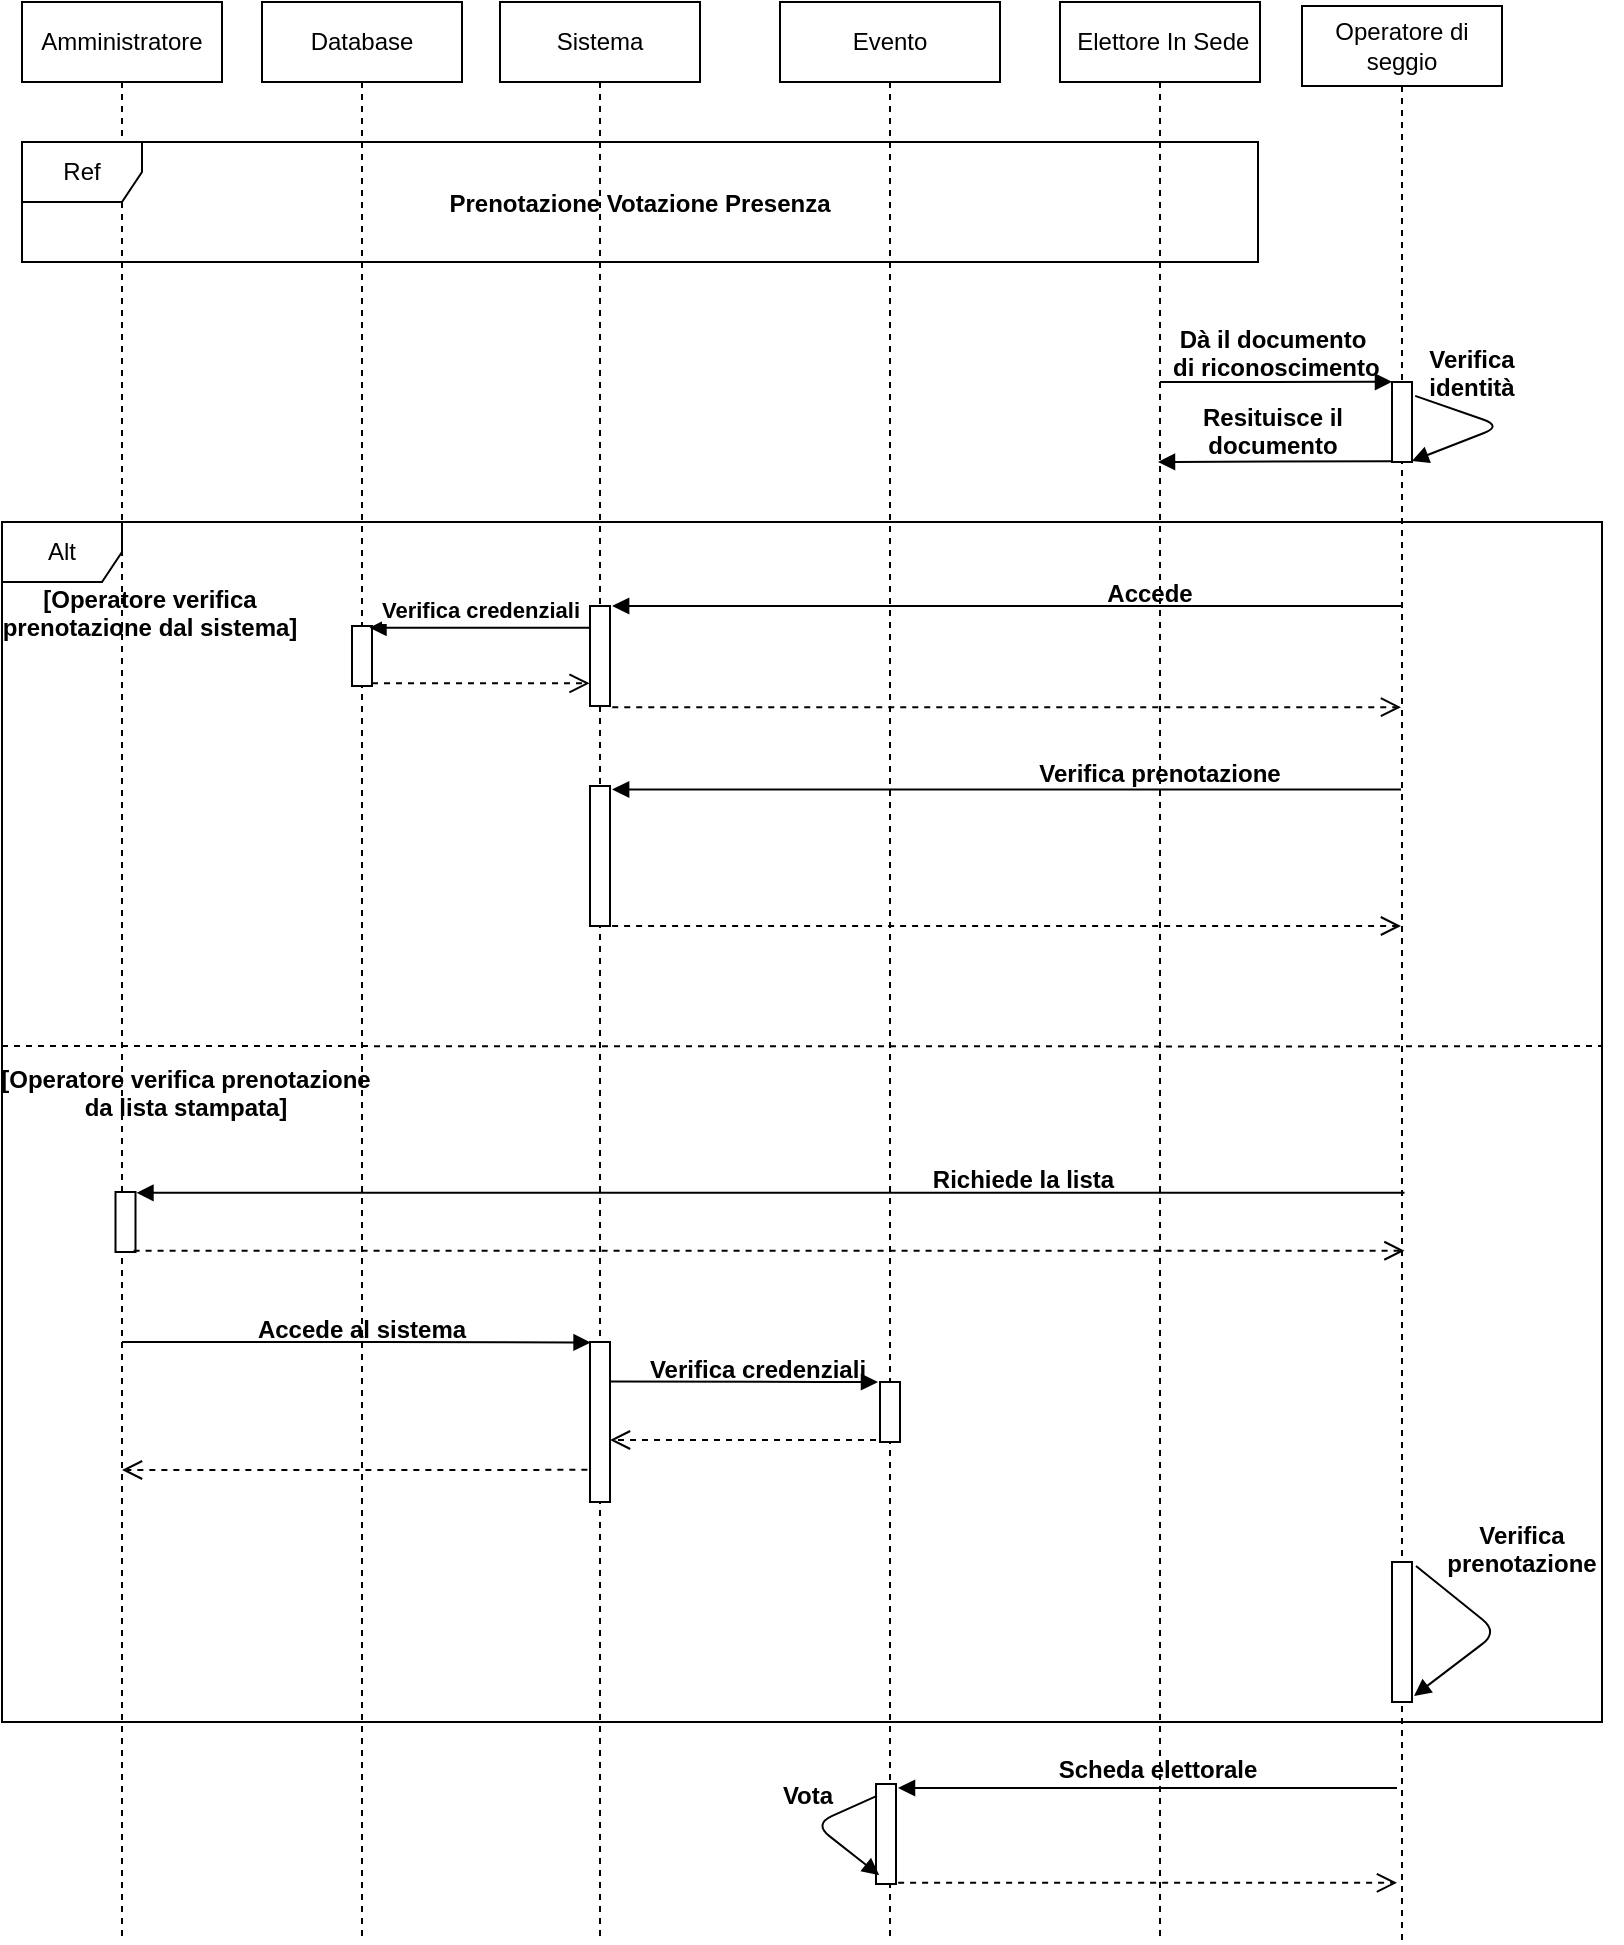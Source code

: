 <mxfile version="13.0.1" type="device"><diagram id="oaD5KVowELwmQLZdip4C" name="Page-1"><mxGraphModel dx="1917" dy="494" grid="1" gridSize="10" guides="1" tooltips="1" connect="1" arrows="1" fold="1" page="1" pageScale="1" pageWidth="827" pageHeight="1169" math="0" shadow="0"><root><mxCell id="0"/><mxCell id="1" parent="0"/><mxCell id="9jiHqI6Lp9XN18WZmGHg-33" value="Alt" style="shape=umlFrame;whiteSpace=wrap;html=1;" parent="1" vertex="1"><mxGeometry x="-818" y="270" width="800" height="600" as="geometry"/></mxCell><mxCell id="9jiHqI6Lp9XN18WZmGHg-1" value="Amministratore" style="shape=umlLifeline;perimeter=lifelinePerimeter;whiteSpace=wrap;html=1;container=1;collapsible=0;recursiveResize=0;outlineConnect=0;" parent="1" vertex="1"><mxGeometry x="-808" y="10" width="100" height="970" as="geometry"/></mxCell><mxCell id="9jiHqI6Lp9XN18WZmGHg-42" value="" style="html=1;points=[];perimeter=orthogonalPerimeter;" parent="9jiHqI6Lp9XN18WZmGHg-1" vertex="1"><mxGeometry x="46.75" y="595.0" width="10" height="30" as="geometry"/></mxCell><mxCell id="9jiHqI6Lp9XN18WZmGHg-4" value="Sistema" style="shape=umlLifeline;perimeter=lifelinePerimeter;whiteSpace=wrap;html=1;container=1;collapsible=0;recursiveResize=0;outlineConnect=0;" parent="1" vertex="1"><mxGeometry x="-569" y="10" width="100" height="970" as="geometry"/></mxCell><mxCell id="9jiHqI6Lp9XN18WZmGHg-27" value="" style="html=1;points=[];perimeter=orthogonalPerimeter;" parent="9jiHqI6Lp9XN18WZmGHg-4" vertex="1"><mxGeometry x="45" y="302" width="10" height="50" as="geometry"/></mxCell><mxCell id="9jiHqI6Lp9XN18WZmGHg-48" value="" style="html=1;points=[];perimeter=orthogonalPerimeter;" parent="9jiHqI6Lp9XN18WZmGHg-4" vertex="1"><mxGeometry x="45" y="392" width="10" height="70" as="geometry"/></mxCell><mxCell id="lzPogIZsvwjmhArs_iHM-4" value="" style="html=1;points=[];perimeter=orthogonalPerimeter;" parent="9jiHqI6Lp9XN18WZmGHg-4" vertex="1"><mxGeometry x="45" y="670" width="10" height="80" as="geometry"/></mxCell><mxCell id="9jiHqI6Lp9XN18WZmGHg-6" value="Evento" style="shape=umlLifeline;perimeter=lifelinePerimeter;whiteSpace=wrap;html=1;container=1;collapsible=0;recursiveResize=0;outlineConnect=0;" parent="1" vertex="1"><mxGeometry x="-429" y="10" width="110" height="970" as="geometry"/></mxCell><mxCell id="9jiHqI6Lp9XN18WZmGHg-81" value="" style="html=1;points=[];perimeter=orthogonalPerimeter;" parent="9jiHqI6Lp9XN18WZmGHg-6" vertex="1"><mxGeometry x="48" y="891" width="10" height="50" as="geometry"/></mxCell><mxCell id="9jiHqI6Lp9XN18WZmGHg-82" value="" style="html=1;verticalAlign=bottom;endArrow=block;exitX=0.047;exitY=0.118;exitDx=0;exitDy=0;exitPerimeter=0;entryX=0.165;entryY=0.912;entryDx=0;entryDy=0;entryPerimeter=0;" parent="9jiHqI6Lp9XN18WZmGHg-6" source="9jiHqI6Lp9XN18WZmGHg-81" target="9jiHqI6Lp9XN18WZmGHg-81" edge="1"><mxGeometry x="-0.342" y="17" width="80" relative="1" as="geometry"><mxPoint x="353.59" y="857.92" as="sourcePoint"/><mxPoint x="351.86" y="890.56" as="targetPoint"/><Array as="points"><mxPoint x="17" y="911"/></Array><mxPoint as="offset"/></mxGeometry></mxCell><mxCell id="lzPogIZsvwjmhArs_iHM-7" value="" style="html=1;points=[];perimeter=orthogonalPerimeter;" parent="9jiHqI6Lp9XN18WZmGHg-6" vertex="1"><mxGeometry x="50" y="690" width="10" height="30" as="geometry"/></mxCell><mxCell id="9jiHqI6Lp9XN18WZmGHg-7" value="&amp;nbsp;Elettore In Sede" style="shape=umlLifeline;perimeter=lifelinePerimeter;whiteSpace=wrap;html=1;container=1;collapsible=0;recursiveResize=0;outlineConnect=0;" parent="1" vertex="1"><mxGeometry x="-289" y="10" width="100" height="970" as="geometry"/></mxCell><mxCell id="9jiHqI6Lp9XN18WZmGHg-12" value="Operatore di seggio" style="shape=umlLifeline;perimeter=lifelinePerimeter;whiteSpace=wrap;html=1;container=1;collapsible=0;recursiveResize=0;outlineConnect=0;" parent="1" vertex="1"><mxGeometry x="-168" y="12" width="100" height="968" as="geometry"/></mxCell><mxCell id="9jiHqI6Lp9XN18WZmGHg-22" value="" style="html=1;points=[];perimeter=orthogonalPerimeter;" parent="9jiHqI6Lp9XN18WZmGHg-12" vertex="1"><mxGeometry x="45" y="188" width="10" height="40" as="geometry"/></mxCell><mxCell id="9jiHqI6Lp9XN18WZmGHg-25" value="" style="html=1;verticalAlign=bottom;endArrow=block;exitX=1.159;exitY=0.173;exitDx=0;exitDy=0;exitPerimeter=0;entryX=0.986;entryY=0.989;entryDx=0;entryDy=0;entryPerimeter=0;" parent="9jiHqI6Lp9XN18WZmGHg-12" source="9jiHqI6Lp9XN18WZmGHg-22" target="9jiHqI6Lp9XN18WZmGHg-22" edge="1"><mxGeometry x="-0.342" y="17" width="80" relative="1" as="geometry"><mxPoint x="-160" y="180" as="sourcePoint"/><mxPoint x="-80" y="180" as="targetPoint"/><Array as="points"><mxPoint x="100" y="210"/></Array><mxPoint as="offset"/></mxGeometry></mxCell><mxCell id="9jiHqI6Lp9XN18WZmGHg-80" value="" style="html=1;points=[];perimeter=orthogonalPerimeter;" parent="9jiHqI6Lp9XN18WZmGHg-12" vertex="1"><mxGeometry x="45" y="778" width="10" height="70" as="geometry"/></mxCell><mxCell id="9jiHqI6Lp9XN18WZmGHg-90" value="" style="html=1;verticalAlign=bottom;endArrow=block;exitX=1.2;exitY=0.029;exitDx=0;exitDy=0;exitPerimeter=0;entryX=1.1;entryY=0.957;entryDx=0;entryDy=0;entryPerimeter=0;" parent="9jiHqI6Lp9XN18WZmGHg-12" source="9jiHqI6Lp9XN18WZmGHg-80" target="9jiHqI6Lp9XN18WZmGHg-80" edge="1"><mxGeometry x="-0.342" y="17" width="80" relative="1" as="geometry"><mxPoint x="66.59" y="228.92" as="sourcePoint"/><mxPoint x="64.86" y="261.56" as="targetPoint"/><Array as="points"><mxPoint x="98" y="813"/></Array><mxPoint as="offset"/></mxGeometry></mxCell><mxCell id="9jiHqI6Lp9XN18WZmGHg-8" value="Ref" style="shape=umlFrame;whiteSpace=wrap;html=1;" parent="1" vertex="1"><mxGeometry x="-808" y="80" width="618" height="60" as="geometry"/></mxCell><mxCell id="9jiHqI6Lp9XN18WZmGHg-20" value="" style="html=1;verticalAlign=bottom;endArrow=block;entryX=0;entryY=-0.002;entryDx=0;entryDy=0;entryPerimeter=0;" parent="1" target="9jiHqI6Lp9XN18WZmGHg-22" edge="1"><mxGeometry width="80" relative="1" as="geometry"><mxPoint x="-239" y="200" as="sourcePoint"/><mxPoint x="11" y="201" as="targetPoint"/><mxPoint as="offset"/></mxGeometry></mxCell><mxCell id="9jiHqI6Lp9XN18WZmGHg-21" value="Dà il documento&#10; di riconoscimento" style="text;align=center;fontStyle=1;verticalAlign=middle;spacingLeft=3;spacingRight=3;strokeColor=none;rotatable=0;points=[[0,0.5],[1,0.5]];portConstraint=eastwest;" parent="1" vertex="1"><mxGeometry x="-242" y="162" width="119" height="46" as="geometry"/></mxCell><mxCell id="9jiHqI6Lp9XN18WZmGHg-26" value="Verifica &#10;identità" style="text;align=center;fontStyle=1;verticalAlign=middle;spacingLeft=3;spacingRight=3;strokeColor=none;rotatable=0;points=[[0,0.5],[1,0.5]];portConstraint=eastwest;" parent="1" vertex="1"><mxGeometry x="-108" y="182" width="50" height="26" as="geometry"/></mxCell><mxCell id="9jiHqI6Lp9XN18WZmGHg-28" value="Accede" style="text;align=center;fontStyle=1;verticalAlign=middle;spacingLeft=3;spacingRight=3;strokeColor=none;rotatable=0;points=[[0,0.5],[1,0.5]];portConstraint=eastwest;" parent="1" vertex="1"><mxGeometry x="-279" y="292" width="70" height="26" as="geometry"/></mxCell><mxCell id="9jiHqI6Lp9XN18WZmGHg-29" value="" style="html=1;verticalAlign=bottom;endArrow=block;entryX=1.106;entryY=0;entryDx=0;entryDy=0;entryPerimeter=0;" parent="1" target="9jiHqI6Lp9XN18WZmGHg-27" edge="1"><mxGeometry width="80" relative="1" as="geometry"><mxPoint x="-118.5" y="312" as="sourcePoint"/><mxPoint x="-489" y="312" as="targetPoint"/><Array as="points"/></mxGeometry></mxCell><mxCell id="9jiHqI6Lp9XN18WZmGHg-30" value="" style="html=1;verticalAlign=bottom;endArrow=open;dashed=1;endSize=8;exitX=1.113;exitY=1.012;exitDx=0;exitDy=0;exitPerimeter=0;" parent="1" source="9jiHqI6Lp9XN18WZmGHg-27" edge="1"><mxGeometry relative="1" as="geometry"><mxPoint x="-58.5" y="352" as="sourcePoint"/><mxPoint x="-118.5" y="362.6" as="targetPoint"/></mxGeometry></mxCell><mxCell id="9jiHqI6Lp9XN18WZmGHg-38" value="" style="html=1;verticalAlign=bottom;endArrow=block;entryX=1.048;entryY=0.013;entryDx=0;entryDy=0;entryPerimeter=0;" parent="1" target="9jiHqI6Lp9XN18WZmGHg-42" edge="1"><mxGeometry width="80" relative="1" as="geometry"><mxPoint x="-116.75" y="605.39" as="sourcePoint"/><mxPoint x="-632.25" y="605.0" as="targetPoint"/><Array as="points"/></mxGeometry></mxCell><mxCell id="9jiHqI6Lp9XN18WZmGHg-39" value="Richiede la lista" style="text;align=center;fontStyle=1;verticalAlign=middle;spacingLeft=3;spacingRight=3;strokeColor=none;rotatable=0;points=[[0,0.5],[1,0.5]];portConstraint=eastwest;" parent="1" vertex="1"><mxGeometry x="-357.25" y="585" width="100" height="26" as="geometry"/></mxCell><mxCell id="9jiHqI6Lp9XN18WZmGHg-41" value="" style="html=1;verticalAlign=bottom;endArrow=open;dashed=1;endSize=8;exitX=0.905;exitY=0.979;exitDx=0;exitDy=0;exitPerimeter=0;" parent="1" source="9jiHqI6Lp9XN18WZmGHg-42" edge="1"><mxGeometry relative="1" as="geometry"><mxPoint x="-632.25" y="635.0" as="sourcePoint"/><mxPoint x="-116.75" y="634.37" as="targetPoint"/></mxGeometry></mxCell><mxCell id="9jiHqI6Lp9XN18WZmGHg-9" value="Prenotazione Votazione Presenza" style="text;align=center;fontStyle=1;verticalAlign=middle;spacingLeft=3;spacingRight=3;strokeColor=none;rotatable=0;points=[[0,0.5],[1,0.5]];portConstraint=eastwest;" parent="1" vertex="1"><mxGeometry x="-589" y="97" width="180" height="26" as="geometry"/></mxCell><mxCell id="9jiHqI6Lp9XN18WZmGHg-45" value="Verifica prenotazione" style="text;align=center;fontStyle=1;verticalAlign=middle;spacingLeft=3;spacingRight=3;strokeColor=none;rotatable=0;points=[[0,0.5],[1,0.5]];portConstraint=eastwest;" parent="1" vertex="1"><mxGeometry x="-319" y="382" width="160" height="26" as="geometry"/></mxCell><mxCell id="9jiHqI6Lp9XN18WZmGHg-47" value="" style="endArrow=none;dashed=1;html=1;" parent="1" edge="1"><mxGeometry width="50" height="50" relative="1" as="geometry"><mxPoint x="-818" y="532" as="sourcePoint"/><mxPoint x="-18" y="532" as="targetPoint"/><Array as="points"><mxPoint x="-169" y="532.22"/></Array></mxGeometry></mxCell><mxCell id="9jiHqI6Lp9XN18WZmGHg-46" value="" style="html=1;verticalAlign=bottom;endArrow=block;entryX=1.106;entryY=0.025;entryDx=0;entryDy=0;entryPerimeter=0;" parent="1" target="9jiHqI6Lp9XN18WZmGHg-48" edge="1"><mxGeometry x="-0.342" y="17" width="80" relative="1" as="geometry"><mxPoint x="-118.5" y="403.75" as="sourcePoint"/><mxPoint x="33.36" y="271.56" as="targetPoint"/><Array as="points"/><mxPoint as="offset"/></mxGeometry></mxCell><mxCell id="9jiHqI6Lp9XN18WZmGHg-51" value="" style="html=1;verticalAlign=bottom;endArrow=open;dashed=1;endSize=8;exitX=1.106;exitY=1;exitDx=0;exitDy=0;exitPerimeter=0;" parent="1" source="9jiHqI6Lp9XN18WZmGHg-48" edge="1"><mxGeometry relative="1" as="geometry"><mxPoint x="-509.0" y="472" as="sourcePoint"/><mxPoint x="-118.5" y="472" as="targetPoint"/></mxGeometry></mxCell><mxCell id="9jiHqI6Lp9XN18WZmGHg-83" value="Verifica &#10;prenotazione" style="text;align=center;fontStyle=1;verticalAlign=middle;spacingLeft=3;spacingRight=3;strokeColor=none;rotatable=0;points=[[0,0.5],[1,0.5]];portConstraint=eastwest;" parent="1" vertex="1"><mxGeometry x="-108" y="770" width="100" height="26" as="geometry"/></mxCell><mxCell id="9jiHqI6Lp9XN18WZmGHg-86" value="Scheda elettorale" style="text;align=center;fontStyle=1;verticalAlign=middle;spacingLeft=3;spacingRight=3;strokeColor=none;rotatable=0;points=[[0,0.5],[1,0.5]];portConstraint=eastwest;" parent="1" vertex="1"><mxGeometry x="-320" y="880" width="160" height="26" as="geometry"/></mxCell><mxCell id="9jiHqI6Lp9XN18WZmGHg-87" value="Vota" style="text;align=center;fontStyle=1;verticalAlign=middle;spacingLeft=3;spacingRight=3;strokeColor=none;rotatable=0;points=[[0,0.5],[1,0.5]];portConstraint=eastwest;" parent="1" vertex="1"><mxGeometry x="-440" y="893" width="50" height="26" as="geometry"/></mxCell><mxCell id="9jiHqI6Lp9XN18WZmGHg-88" value="" style="html=1;verticalAlign=bottom;endArrow=open;dashed=1;endSize=8;exitX=1.106;exitY=0.988;exitDx=0;exitDy=0;exitPerimeter=0;" parent="1" source="9jiHqI6Lp9XN18WZmGHg-81" edge="1"><mxGeometry relative="1" as="geometry"><mxPoint x="-643.94" y="851" as="sourcePoint"/><mxPoint x="-120.5" y="950.4" as="targetPoint"/></mxGeometry></mxCell><mxCell id="9jiHqI6Lp9XN18WZmGHg-89" value="" style="html=1;verticalAlign=bottom;endArrow=block;entryX=1.1;entryY=0.04;entryDx=0;entryDy=0;entryPerimeter=0;" parent="1" target="9jiHqI6Lp9XN18WZmGHg-81" edge="1"><mxGeometry x="-0.342" y="17" width="80" relative="1" as="geometry"><mxPoint x="-120.5" y="903" as="sourcePoint"/><mxPoint x="-643.94" y="782.75" as="targetPoint"/><Array as="points"/><mxPoint as="offset"/></mxGeometry></mxCell><mxCell id="may5cOhEwm4Qn7oPS9fC-4" value="Database" style="shape=umlLifeline;perimeter=lifelinePerimeter;whiteSpace=wrap;html=1;container=1;collapsible=0;recursiveResize=0;outlineConnect=0;" parent="1" vertex="1"><mxGeometry x="-688" y="10" width="100" height="970" as="geometry"/></mxCell><mxCell id="may5cOhEwm4Qn7oPS9fC-5" value="" style="html=1;points=[];perimeter=orthogonalPerimeter;" parent="may5cOhEwm4Qn7oPS9fC-4" vertex="1"><mxGeometry x="45" y="312" width="10" height="30" as="geometry"/></mxCell><mxCell id="may5cOhEwm4Qn7oPS9fC-6" value="&lt;b&gt;Verifica credenziali&lt;/b&gt;" style="html=1;verticalAlign=bottom;endArrow=block;entryX=0.874;entryY=0.028;entryDx=0;entryDy=0;entryPerimeter=0;" parent="1" source="9jiHqI6Lp9XN18WZmGHg-27" target="may5cOhEwm4Qn7oPS9fC-5" edge="1"><mxGeometry relative="1" as="geometry"><mxPoint x="-708" y="302" as="sourcePoint"/><mxPoint x="-628" y="322" as="targetPoint"/></mxGeometry></mxCell><mxCell id="may5cOhEwm4Qn7oPS9fC-7" value="" style="html=1;verticalAlign=bottom;endArrow=open;dashed=1;endSize=8;entryX=-0.02;entryY=0.773;entryDx=0;entryDy=0;entryPerimeter=0;" parent="1" source="may5cOhEwm4Qn7oPS9fC-5" target="9jiHqI6Lp9XN18WZmGHg-27" edge="1"><mxGeometry relative="1" as="geometry"><mxPoint x="-528" y="351" as="targetPoint"/><mxPoint x="-628" y="351" as="sourcePoint"/></mxGeometry></mxCell><mxCell id="may5cOhEwm4Qn7oPS9fC-8" value="" style="html=1;verticalAlign=bottom;endArrow=block;exitX=-0.04;exitY=0.99;exitDx=0;exitDy=0;exitPerimeter=0;" parent="1" source="9jiHqI6Lp9XN18WZmGHg-22" edge="1"><mxGeometry width="80" relative="1" as="geometry"><mxPoint x="-280" y="210" as="sourcePoint"/><mxPoint x="-240" y="240" as="targetPoint"/><mxPoint as="offset"/></mxGeometry></mxCell><mxCell id="may5cOhEwm4Qn7oPS9fC-9" value="Resituisce il&#10;documento" style="text;align=center;fontStyle=1;verticalAlign=middle;spacingLeft=3;spacingRight=3;strokeColor=none;rotatable=0;points=[[0,0.5],[1,0.5]];portConstraint=eastwest;" parent="1" vertex="1"><mxGeometry x="-220" y="210" width="75" height="28" as="geometry"/></mxCell><mxCell id="may5cOhEwm4Qn7oPS9fC-13" value="[Operatore verifica&#10;prenotazione dal sistema]" style="text;align=center;fontStyle=1;verticalAlign=middle;spacingLeft=3;spacingRight=3;strokeColor=none;rotatable=0;points=[[0,0.5],[1,0.5]];portConstraint=eastwest;" parent="1" vertex="1"><mxGeometry x="-818" y="300" width="148" height="30" as="geometry"/></mxCell><mxCell id="lzPogIZsvwjmhArs_iHM-1" value="[Operatore verifica prenotazione &#10;da lista stampata]" style="text;align=center;fontStyle=1;verticalAlign=middle;spacingLeft=3;spacingRight=3;strokeColor=none;rotatable=0;points=[[0,0.5],[1,0.5]];portConstraint=eastwest;" parent="1" vertex="1"><mxGeometry x="-800" y="540" width="148" height="30" as="geometry"/></mxCell><mxCell id="lzPogIZsvwjmhArs_iHM-2" value="" style="html=1;verticalAlign=bottom;endArrow=block;entryX=0.028;entryY=0.003;entryDx=0;entryDy=0;entryPerimeter=0;" parent="1" source="9jiHqI6Lp9XN18WZmGHg-1" target="lzPogIZsvwjmhArs_iHM-4" edge="1"><mxGeometry width="80" relative="1" as="geometry"><mxPoint x="-106.75" y="615.39" as="sourcePoint"/><mxPoint x="-540" y="680" as="targetPoint"/><Array as="points"><mxPoint x="-640" y="680"/></Array></mxGeometry></mxCell><mxCell id="lzPogIZsvwjmhArs_iHM-3" value="Accede al sistema" style="text;align=center;fontStyle=1;verticalAlign=middle;spacingLeft=3;spacingRight=3;strokeColor=none;rotatable=0;points=[[0,0.5],[1,0.5]];portConstraint=eastwest;" parent="1" vertex="1"><mxGeometry x="-688" y="660" width="100" height="26" as="geometry"/></mxCell><mxCell id="lzPogIZsvwjmhArs_iHM-5" value="" style="html=1;verticalAlign=bottom;endArrow=block;exitX=0.956;exitY=0.247;exitDx=0;exitDy=0;exitPerimeter=0;" parent="1" source="lzPogIZsvwjmhArs_iHM-4" edge="1"><mxGeometry width="80" relative="1" as="geometry"><mxPoint x="-510" y="700" as="sourcePoint"/><mxPoint x="-380" y="700" as="targetPoint"/><Array as="points"><mxPoint x="-399.5" y="700"/></Array></mxGeometry></mxCell><mxCell id="lzPogIZsvwjmhArs_iHM-6" value="Verifica credenziali" style="text;align=center;fontStyle=1;verticalAlign=middle;spacingLeft=3;spacingRight=3;strokeColor=none;rotatable=0;points=[[0,0.5],[1,0.5]];portConstraint=eastwest;" parent="1" vertex="1"><mxGeometry x="-490" y="680" width="100" height="26" as="geometry"/></mxCell><mxCell id="lzPogIZsvwjmhArs_iHM-8" value="" style="html=1;verticalAlign=bottom;endArrow=open;dashed=1;endSize=8;" parent="1" edge="1"><mxGeometry relative="1" as="geometry"><mxPoint x="-381" y="729" as="sourcePoint"/><mxPoint x="-514" y="729" as="targetPoint"/></mxGeometry></mxCell><mxCell id="lzPogIZsvwjmhArs_iHM-9" value="" style="html=1;verticalAlign=bottom;endArrow=open;dashed=1;endSize=8;exitX=-0.132;exitY=0.799;exitDx=0;exitDy=0;exitPerimeter=0;" parent="1" source="lzPogIZsvwjmhArs_iHM-4" target="9jiHqI6Lp9XN18WZmGHg-1" edge="1"><mxGeometry relative="1" as="geometry"><mxPoint x="-540" y="744" as="sourcePoint"/><mxPoint x="-503.4" y="743.76" as="targetPoint"/><Array as="points"><mxPoint x="-630" y="744"/></Array></mxGeometry></mxCell></root></mxGraphModel></diagram></mxfile>